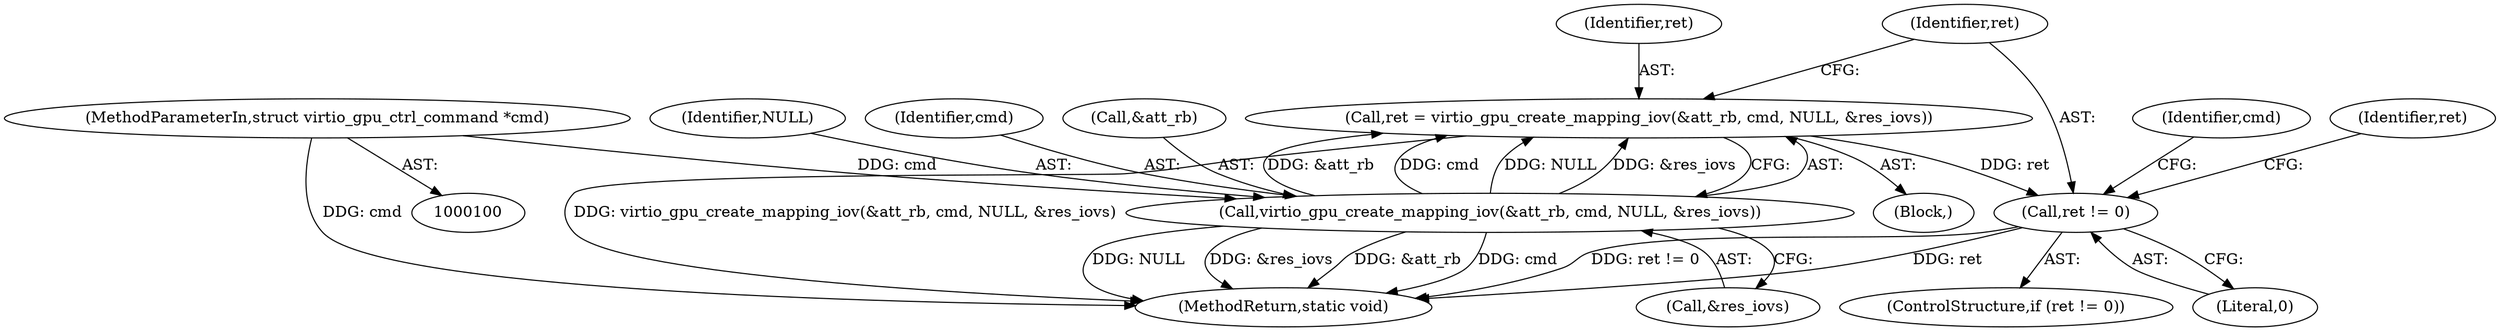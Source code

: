 digraph "0_qemu_33243031dad02d161225ba99d782616da133f689@API" {
"1000113" [label="(Call,ret = virtio_gpu_create_mapping_iov(&att_rb, cmd, NULL, &res_iovs))"];
"1000115" [label="(Call,virtio_gpu_create_mapping_iov(&att_rb, cmd, NULL, &res_iovs))"];
"1000102" [label="(MethodParameterIn,struct virtio_gpu_ctrl_command *cmd)"];
"1000123" [label="(Call,ret != 0)"];
"1000115" [label="(Call,virtio_gpu_create_mapping_iov(&att_rb, cmd, NULL, &res_iovs))"];
"1000124" [label="(Identifier,ret)"];
"1000129" [label="(Identifier,cmd)"];
"1000134" [label="(Identifier,ret)"];
"1000114" [label="(Identifier,ret)"];
"1000152" [label="(MethodReturn,static void)"];
"1000125" [label="(Literal,0)"];
"1000113" [label="(Call,ret = virtio_gpu_create_mapping_iov(&att_rb, cmd, NULL, &res_iovs))"];
"1000103" [label="(Block,)"];
"1000120" [label="(Call,&res_iovs)"];
"1000122" [label="(ControlStructure,if (ret != 0))"];
"1000119" [label="(Identifier,NULL)"];
"1000118" [label="(Identifier,cmd)"];
"1000123" [label="(Call,ret != 0)"];
"1000102" [label="(MethodParameterIn,struct virtio_gpu_ctrl_command *cmd)"];
"1000116" [label="(Call,&att_rb)"];
"1000113" -> "1000103"  [label="AST: "];
"1000113" -> "1000115"  [label="CFG: "];
"1000114" -> "1000113"  [label="AST: "];
"1000115" -> "1000113"  [label="AST: "];
"1000124" -> "1000113"  [label="CFG: "];
"1000113" -> "1000152"  [label="DDG: virtio_gpu_create_mapping_iov(&att_rb, cmd, NULL, &res_iovs)"];
"1000115" -> "1000113"  [label="DDG: &att_rb"];
"1000115" -> "1000113"  [label="DDG: cmd"];
"1000115" -> "1000113"  [label="DDG: NULL"];
"1000115" -> "1000113"  [label="DDG: &res_iovs"];
"1000113" -> "1000123"  [label="DDG: ret"];
"1000115" -> "1000120"  [label="CFG: "];
"1000116" -> "1000115"  [label="AST: "];
"1000118" -> "1000115"  [label="AST: "];
"1000119" -> "1000115"  [label="AST: "];
"1000120" -> "1000115"  [label="AST: "];
"1000115" -> "1000152"  [label="DDG: cmd"];
"1000115" -> "1000152"  [label="DDG: NULL"];
"1000115" -> "1000152"  [label="DDG: &res_iovs"];
"1000115" -> "1000152"  [label="DDG: &att_rb"];
"1000102" -> "1000115"  [label="DDG: cmd"];
"1000102" -> "1000100"  [label="AST: "];
"1000102" -> "1000152"  [label="DDG: cmd"];
"1000123" -> "1000122"  [label="AST: "];
"1000123" -> "1000125"  [label="CFG: "];
"1000124" -> "1000123"  [label="AST: "];
"1000125" -> "1000123"  [label="AST: "];
"1000129" -> "1000123"  [label="CFG: "];
"1000134" -> "1000123"  [label="CFG: "];
"1000123" -> "1000152"  [label="DDG: ret != 0"];
"1000123" -> "1000152"  [label="DDG: ret"];
}
